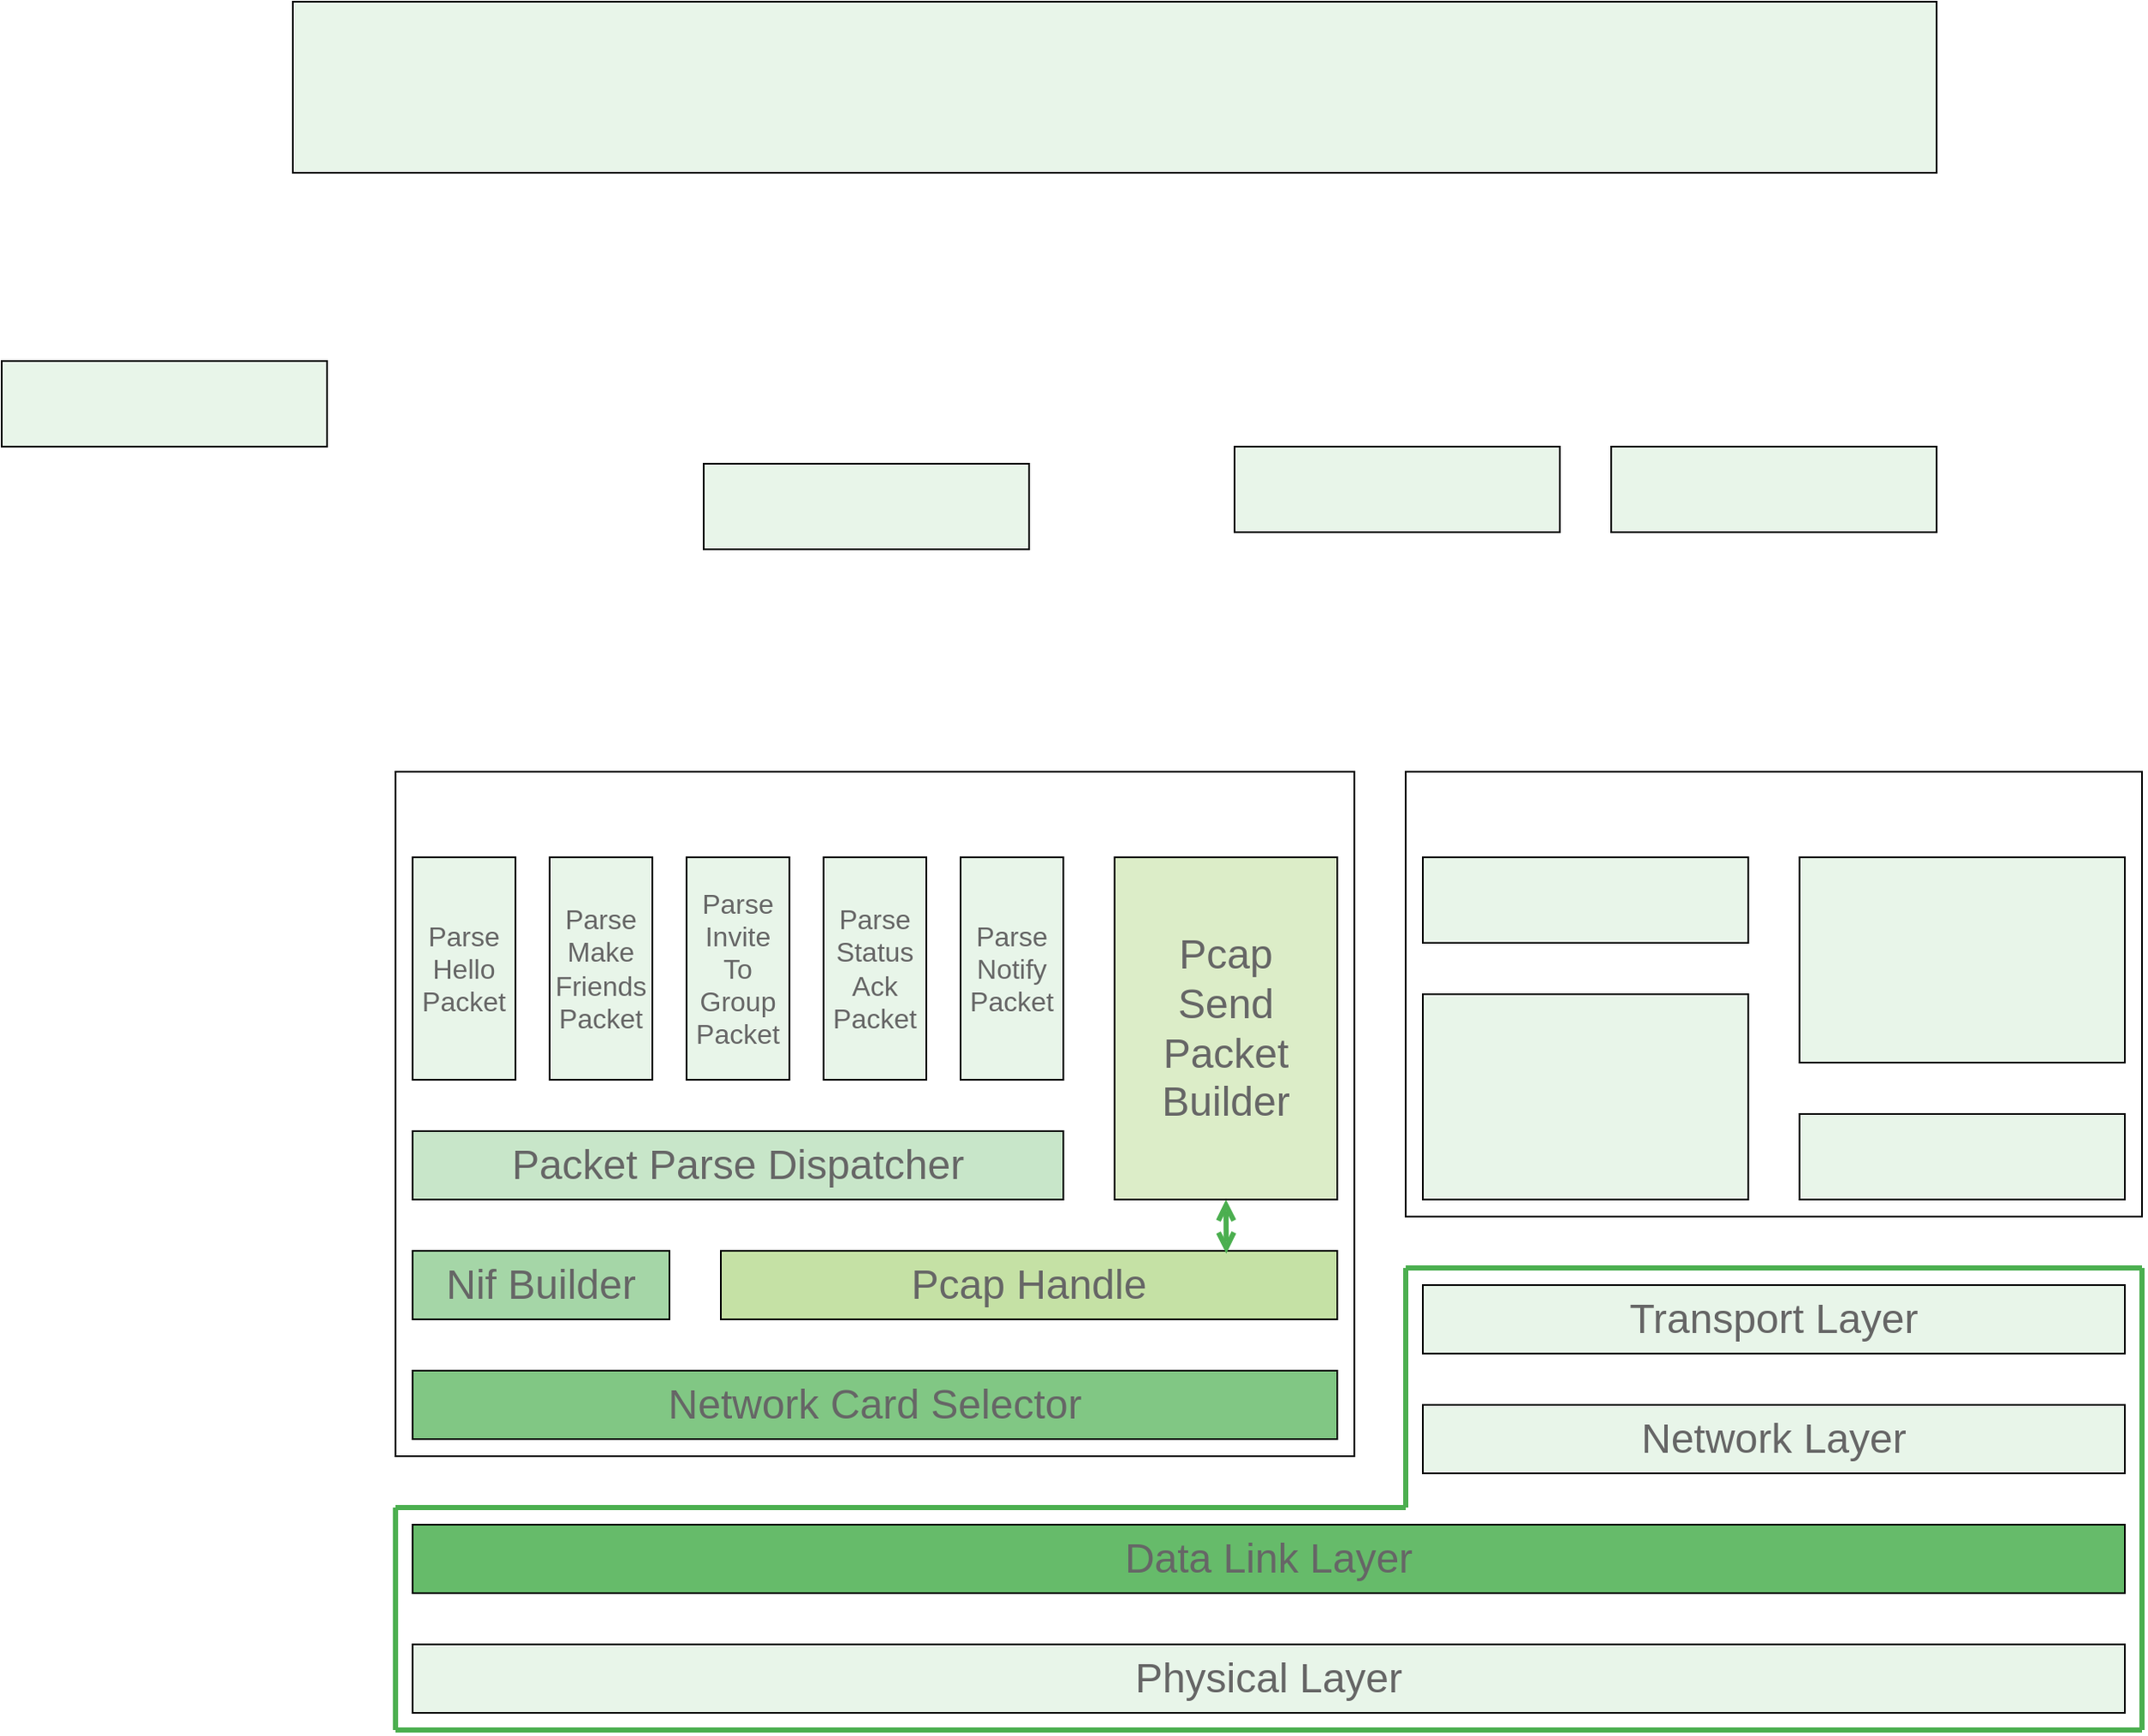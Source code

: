 <mxfile version="14.6.6" type="github">
  <diagram id="JCKB8MocDSN7x97dPDkK" name="Page-1">
    <mxGraphModel dx="1038" dy="628" grid="1" gridSize="10" guides="1" tooltips="1" connect="1" arrows="1" fold="1" page="1" pageScale="1" pageWidth="1654" pageHeight="2336" math="0" shadow="0">
      <root>
        <mxCell id="0" />
        <mxCell id="1" parent="0" />
        <mxCell id="Dv_WCurl7W9lhUE-oqcY-54" value="" style="group" vertex="1" connectable="0" parent="1">
          <mxGeometry x="280" y="890" width="1020" height="270" as="geometry" />
        </mxCell>
        <mxCell id="Dv_WCurl7W9lhUE-oqcY-43" value="" style="endArrow=none;html=1;strokeColor=#4caf50;strokeWidth=3;" edge="1" parent="Dv_WCurl7W9lhUE-oqcY-54">
          <mxGeometry width="50" height="50" relative="1" as="geometry">
            <mxPoint x="1020" y="270" as="sourcePoint" />
            <mxPoint y="270" as="targetPoint" />
          </mxGeometry>
        </mxCell>
        <mxCell id="Dv_WCurl7W9lhUE-oqcY-47" value="" style="endArrow=none;html=1;strokeColor=#4caf50;strokeWidth=3;" edge="1" parent="Dv_WCurl7W9lhUE-oqcY-54">
          <mxGeometry width="50" height="50" relative="1" as="geometry">
            <mxPoint x="1020" as="sourcePoint" />
            <mxPoint x="590" as="targetPoint" />
          </mxGeometry>
        </mxCell>
        <mxCell id="Dv_WCurl7W9lhUE-oqcY-48" value="" style="endArrow=none;html=1;strokeColor=#4caf50;strokeWidth=3;" edge="1" parent="Dv_WCurl7W9lhUE-oqcY-54">
          <mxGeometry width="50" height="50" relative="1" as="geometry">
            <mxPoint x="1020" y="270" as="sourcePoint" />
            <mxPoint x="1020" as="targetPoint" />
          </mxGeometry>
        </mxCell>
        <mxCell id="Dv_WCurl7W9lhUE-oqcY-49" value="" style="endArrow=none;html=1;strokeColor=#4caf50;strokeWidth=3;" edge="1" parent="Dv_WCurl7W9lhUE-oqcY-54">
          <mxGeometry width="50" height="50" relative="1" as="geometry">
            <mxPoint y="270" as="sourcePoint" />
            <mxPoint y="140" as="targetPoint" />
          </mxGeometry>
        </mxCell>
        <mxCell id="Dv_WCurl7W9lhUE-oqcY-50" value="" style="endArrow=none;html=1;strokeColor=#4caf50;strokeWidth=3;" edge="1" parent="Dv_WCurl7W9lhUE-oqcY-54">
          <mxGeometry width="50" height="50" relative="1" as="geometry">
            <mxPoint x="590" y="140" as="sourcePoint" />
            <mxPoint y="140.005" as="targetPoint" />
          </mxGeometry>
        </mxCell>
        <mxCell id="Dv_WCurl7W9lhUE-oqcY-51" value="" style="endArrow=none;html=1;strokeColor=#4caf50;strokeWidth=3;" edge="1" parent="Dv_WCurl7W9lhUE-oqcY-54">
          <mxGeometry width="50" height="50" relative="1" as="geometry">
            <mxPoint x="590.004" as="sourcePoint" />
            <mxPoint x="590" y="140" as="targetPoint" />
          </mxGeometry>
        </mxCell>
        <mxCell id="Dv_WCurl7W9lhUE-oqcY-34" value="" style="rounded=0;whiteSpace=wrap;html=1;fillColor=none;" vertex="1" parent="1">
          <mxGeometry x="870" y="600" width="430" height="260" as="geometry" />
        </mxCell>
        <mxCell id="Dv_WCurl7W9lhUE-oqcY-23" value="&lt;font color=&quot;#666666&quot;&gt;&lt;span style=&quot;font-size: 24px&quot;&gt;Data Link Layer&lt;/span&gt;&lt;/font&gt;" style="rounded=0;whiteSpace=wrap;html=1;strokeColor=#000000;fillColor=#66bb6a;strokeWidth=1;" vertex="1" parent="1">
          <mxGeometry x="290" y="1040" width="1000" height="40" as="geometry" />
        </mxCell>
        <mxCell id="Dv_WCurl7W9lhUE-oqcY-24" value="&lt;span style=&quot;color: rgb(102 , 102 , 102) ; font-size: 24px&quot;&gt;Network Layer&lt;/span&gt;" style="rounded=0;whiteSpace=wrap;html=1;strokeColor=#000000;fillColor=#e8f5e9;strokeWidth=1;" vertex="1" parent="1">
          <mxGeometry x="880" y="970" width="410" height="40" as="geometry" />
        </mxCell>
        <mxCell id="Dv_WCurl7W9lhUE-oqcY-25" value="&lt;font color=&quot;#666666&quot;&gt;&lt;span style=&quot;font-size: 24px&quot;&gt;Physical Layer&lt;/span&gt;&lt;/font&gt;" style="rounded=0;whiteSpace=wrap;html=1;strokeColor=#000000;fillColor=#e8f5e9;strokeWidth=1;" vertex="1" parent="1">
          <mxGeometry x="290" y="1110" width="1000" height="40" as="geometry" />
        </mxCell>
        <mxCell id="Dv_WCurl7W9lhUE-oqcY-26" value="&lt;span style=&quot;color: rgb(102 , 102 , 102) ; font-size: 24px&quot;&gt;Transport Layer&lt;/span&gt;" style="rounded=0;whiteSpace=wrap;html=1;strokeColor=#000000;fillColor=#e8f5e9;strokeWidth=1;" vertex="1" parent="1">
          <mxGeometry x="880" y="900" width="410" height="40" as="geometry" />
        </mxCell>
        <mxCell id="Dv_WCurl7W9lhUE-oqcY-28" value="" style="rounded=0;whiteSpace=wrap;html=1;strokeColor=#000000;fillColor=#e8f5e9;strokeWidth=1;" vertex="1" parent="1">
          <mxGeometry x="880" y="730" width="190" height="120" as="geometry" />
        </mxCell>
        <mxCell id="Dv_WCurl7W9lhUE-oqcY-30" value="" style="rounded=0;whiteSpace=wrap;html=1;strokeColor=#000000;fillColor=#e8f5e9;strokeWidth=1;" vertex="1" parent="1">
          <mxGeometry x="1100" y="650" width="190" height="120" as="geometry" />
        </mxCell>
        <mxCell id="Dv_WCurl7W9lhUE-oqcY-31" value="" style="rounded=0;whiteSpace=wrap;html=1;strokeColor=#000000;fillColor=#e8f5e9;strokeWidth=1;" vertex="1" parent="1">
          <mxGeometry x="880" y="650" width="190" height="50" as="geometry" />
        </mxCell>
        <mxCell id="Dv_WCurl7W9lhUE-oqcY-32" value="" style="rounded=0;whiteSpace=wrap;html=1;strokeColor=#000000;fillColor=#e8f5e9;strokeWidth=1;" vertex="1" parent="1">
          <mxGeometry x="1100" y="800" width="190" height="50" as="geometry" />
        </mxCell>
        <mxCell id="Dv_WCurl7W9lhUE-oqcY-36" value="" style="rounded=0;whiteSpace=wrap;html=1;strokeColor=#000000;fillColor=#e8f5e9;" vertex="1" parent="1">
          <mxGeometry x="50" y="360" width="190" height="50" as="geometry" />
        </mxCell>
        <mxCell id="Dv_WCurl7W9lhUE-oqcY-37" value="" style="rounded=0;whiteSpace=wrap;html=1;strokeColor=#000000;fillColor=#e8f5e9;" vertex="1" parent="1">
          <mxGeometry x="460" y="420" width="190" height="50" as="geometry" />
        </mxCell>
        <mxCell id="Dv_WCurl7W9lhUE-oqcY-39" value="" style="rounded=0;whiteSpace=wrap;html=1;strokeColor=#000000;fillColor=#e8f5e9;" vertex="1" parent="1">
          <mxGeometry x="770" y="410" width="190" height="50" as="geometry" />
        </mxCell>
        <mxCell id="Dv_WCurl7W9lhUE-oqcY-40" value="" style="rounded=0;whiteSpace=wrap;html=1;strokeColor=#000000;fillColor=#e8f5e9;" vertex="1" parent="1">
          <mxGeometry x="990" y="410" width="190" height="50" as="geometry" />
        </mxCell>
        <mxCell id="Dv_WCurl7W9lhUE-oqcY-41" value="" style="rounded=0;whiteSpace=wrap;html=1;strokeColor=#000000;fillColor=#e8f5e9;" vertex="1" parent="1">
          <mxGeometry x="220" y="150" width="960" height="100" as="geometry" />
        </mxCell>
        <mxCell id="Dv_WCurl7W9lhUE-oqcY-56" value="" style="group" vertex="1" connectable="0" parent="1">
          <mxGeometry x="280" y="600" width="560" height="400" as="geometry" />
        </mxCell>
        <mxCell id="Dv_WCurl7W9lhUE-oqcY-10" value="&lt;font style=&quot;font-size: 24px&quot; color=&quot;#666666&quot;&gt;Nif Builder&lt;/font&gt;" style="rounded=0;whiteSpace=wrap;html=1;fillColor=#a5d6a7;strokeWidth=1;" vertex="1" parent="Dv_WCurl7W9lhUE-oqcY-56">
          <mxGeometry x="10" y="280" width="150" height="40" as="geometry" />
        </mxCell>
        <mxCell id="Dv_WCurl7W9lhUE-oqcY-11" value="&lt;font color=&quot;#666666&quot;&gt;&lt;span style=&quot;font-size: 24px&quot;&gt;Pcap Handle&lt;/span&gt;&lt;/font&gt;" style="rounded=0;whiteSpace=wrap;html=1;fillColor=#c5e1a5;strokeWidth=1;" vertex="1" parent="Dv_WCurl7W9lhUE-oqcY-56">
          <mxGeometry x="190" y="280" width="360" height="40" as="geometry" />
        </mxCell>
        <mxCell id="Dv_WCurl7W9lhUE-oqcY-16" value="&lt;font color=&quot;#666666&quot;&gt;&lt;span style=&quot;font-size: 24px&quot;&gt;Packet Parse Dispatcher&lt;/span&gt;&lt;/font&gt;" style="rounded=0;whiteSpace=wrap;html=1;strokeColor=#000000;fillColor=#c8e6c9;strokeWidth=1;" vertex="1" parent="Dv_WCurl7W9lhUE-oqcY-56">
          <mxGeometry x="10" y="210" width="380" height="40" as="geometry" />
        </mxCell>
        <mxCell id="Dv_WCurl7W9lhUE-oqcY-17" value="&lt;span style=&quot;color: rgb(102 , 102 , 102) ; font-size: 24px&quot;&gt;Pcap&lt;br&gt;Send&lt;br&gt;Packet&lt;br&gt;Builder&lt;br&gt;&lt;/span&gt;" style="rounded=0;whiteSpace=wrap;html=1;strokeColor=#000000;fillColor=#dcedc8;strokeWidth=1;" vertex="1" parent="Dv_WCurl7W9lhUE-oqcY-56">
          <mxGeometry x="420" y="50" width="130" height="200" as="geometry" />
        </mxCell>
        <mxCell id="Dv_WCurl7W9lhUE-oqcY-18" value="&lt;span style=&quot;color: rgb(102 , 102 , 102) ; font-size: 16px&quot;&gt;Parse&lt;br&gt;Hello&lt;br&gt;Packet&lt;br&gt;&lt;/span&gt;" style="rounded=0;whiteSpace=wrap;html=1;strokeColor=#000000;fillColor=#e8f5e9;strokeWidth=1;" vertex="1" parent="Dv_WCurl7W9lhUE-oqcY-56">
          <mxGeometry x="10" y="50" width="60" height="130" as="geometry" />
        </mxCell>
        <mxCell id="Dv_WCurl7W9lhUE-oqcY-19" value="&lt;span style=&quot;color: rgb(102 , 102 , 102) ; font-size: 16px&quot;&gt;Parse&lt;/span&gt;&lt;br style=&quot;color: rgb(102 , 102 , 102) ; font-size: 16px&quot;&gt;&lt;font color=&quot;#666666&quot;&gt;&lt;span style=&quot;font-size: 16px&quot;&gt;Make&lt;br&gt;Friends&lt;/span&gt;&lt;/font&gt;&lt;br style=&quot;color: rgb(102 , 102 , 102) ; font-size: 16px&quot;&gt;&lt;span style=&quot;color: rgb(102 , 102 , 102) ; font-size: 16px&quot;&gt;Packet&lt;/span&gt;" style="rounded=0;whiteSpace=wrap;html=1;strokeColor=#000000;fillColor=#e8f5e9;strokeWidth=1;" vertex="1" parent="Dv_WCurl7W9lhUE-oqcY-56">
          <mxGeometry x="90" y="50" width="60" height="130" as="geometry" />
        </mxCell>
        <mxCell id="Dv_WCurl7W9lhUE-oqcY-20" value="&lt;span style=&quot;color: rgb(102 , 102 , 102) ; font-size: 16px&quot;&gt;Parse&lt;/span&gt;&lt;br style=&quot;color: rgb(102 , 102 , 102) ; font-size: 16px&quot;&gt;&lt;span style=&quot;color: rgb(102 , 102 , 102) ; font-size: 16px&quot;&gt;Invite&lt;br&gt;&lt;/span&gt;&lt;span style=&quot;color: rgb(102 , 102 , 102) ; font-size: 16px&quot;&gt;To&lt;br&gt;&lt;/span&gt;&lt;font color=&quot;#666666&quot;&gt;&lt;span style=&quot;font-size: 16px&quot;&gt;Group&lt;/span&gt;&lt;/font&gt;&lt;br style=&quot;color: rgb(102 , 102 , 102) ; font-size: 16px&quot;&gt;&lt;span style=&quot;color: rgb(102 , 102 , 102) ; font-size: 16px&quot;&gt;Packet&lt;/span&gt;" style="rounded=0;whiteSpace=wrap;html=1;strokeColor=#000000;fillColor=#e8f5e9;strokeWidth=1;" vertex="1" parent="Dv_WCurl7W9lhUE-oqcY-56">
          <mxGeometry x="170" y="50" width="60" height="130" as="geometry" />
        </mxCell>
        <mxCell id="Dv_WCurl7W9lhUE-oqcY-21" value="&lt;span style=&quot;color: rgb(102 , 102 , 102) ; font-size: 16px&quot;&gt;Parse&lt;/span&gt;&lt;br style=&quot;color: rgb(102 , 102 , 102) ; font-size: 16px&quot;&gt;&lt;span style=&quot;color: rgb(102 , 102 , 102) ; font-size: 16px&quot;&gt;Status&lt;br&gt;&lt;/span&gt;&lt;font color=&quot;#666666&quot;&gt;&lt;span style=&quot;font-size: 16px&quot;&gt;Ack&lt;/span&gt;&lt;/font&gt;&lt;br style=&quot;color: rgb(102 , 102 , 102) ; font-size: 16px&quot;&gt;&lt;span style=&quot;color: rgb(102 , 102 , 102) ; font-size: 16px&quot;&gt;Packet&lt;/span&gt;" style="rounded=0;whiteSpace=wrap;html=1;strokeColor=#000000;fillColor=#e8f5e9;strokeWidth=1;" vertex="1" parent="Dv_WCurl7W9lhUE-oqcY-56">
          <mxGeometry x="250" y="50" width="60" height="130" as="geometry" />
        </mxCell>
        <mxCell id="Dv_WCurl7W9lhUE-oqcY-22" value="&lt;span style=&quot;color: rgb(102 , 102 , 102) ; font-size: 16px&quot;&gt;Parse&lt;/span&gt;&lt;br style=&quot;color: rgb(102 , 102 , 102) ; font-size: 16px&quot;&gt;&lt;font color=&quot;#666666&quot;&gt;&lt;span style=&quot;font-size: 16px&quot;&gt;Notify&lt;/span&gt;&lt;/font&gt;&lt;br style=&quot;color: rgb(102 , 102 , 102) ; font-size: 16px&quot;&gt;&lt;span style=&quot;color: rgb(102 , 102 , 102) ; font-size: 16px&quot;&gt;Packet&lt;/span&gt;" style="rounded=0;whiteSpace=wrap;html=1;strokeColor=#000000;fillColor=#e8f5e9;strokeWidth=1;" vertex="1" parent="Dv_WCurl7W9lhUE-oqcY-56">
          <mxGeometry x="330" y="50" width="60" height="130" as="geometry" />
        </mxCell>
        <mxCell id="Dv_WCurl7W9lhUE-oqcY-33" value="" style="rounded=0;whiteSpace=wrap;html=1;strokeColor=#000000;fillColor=none;" vertex="1" parent="Dv_WCurl7W9lhUE-oqcY-56">
          <mxGeometry width="560" height="400" as="geometry" />
        </mxCell>
        <mxCell id="Dv_WCurl7W9lhUE-oqcY-9" value="&lt;font style=&quot;font-size: 24px&quot; color=&quot;#666666&quot;&gt;Network Card Selector&lt;/font&gt;" style="rounded=0;whiteSpace=wrap;html=1;fillColor=#81c784;strokeWidth=1;" vertex="1" parent="Dv_WCurl7W9lhUE-oqcY-56">
          <mxGeometry x="10" y="350" width="540" height="40" as="geometry" />
        </mxCell>
        <mxCell id="Dv_WCurl7W9lhUE-oqcY-55" value="" style="endArrow=open;startArrow=open;html=1;strokeColor=#4caf50;strokeWidth=3;entryX=0.5;entryY=1;entryDx=0;entryDy=0;exitX=0.82;exitY=0.04;exitDx=0;exitDy=0;exitPerimeter=0;startFill=0;endFill=0;" edge="1" parent="Dv_WCurl7W9lhUE-oqcY-56" source="Dv_WCurl7W9lhUE-oqcY-11" target="Dv_WCurl7W9lhUE-oqcY-17">
          <mxGeometry width="50" height="50" relative="1" as="geometry">
            <mxPoint x="457" y="300" as="sourcePoint" />
            <mxPoint x="507" y="250" as="targetPoint" />
          </mxGeometry>
        </mxCell>
      </root>
    </mxGraphModel>
  </diagram>
</mxfile>
